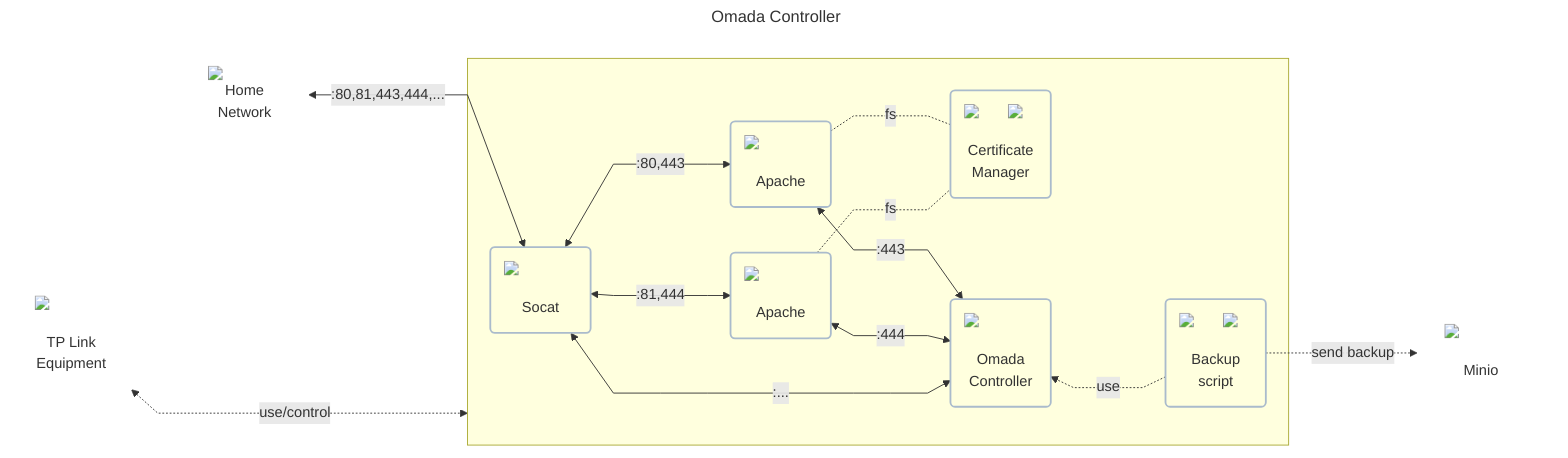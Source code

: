 ---
title: Omada Controller
---
%%{ init : { "theme" : "default", "flowchart" : { "curve" : "linear" }}}%%

%% TODO: Specify which ports are open
flowchart LR
    classDef default fill:#00000000,stroke:#00000000,stroke-width:0px;
    classDef component fill:#00000000,stroke:#aabbccff,stroke-width:2px;
    classDef section fill:#00000000,stroke:#aabbccff,stroke-width:3px;

    home_network["<img src='../../../../icons/network.png' style='min-width:80px;max-width:80px' />Home<br />Network"]
    tp_link_equipment["<img src='../../../../icons/tp-link.png' style='min-width:80px;max-width:80px' /><br />TP Link<br />Equipment"]

    subgraph app_wrapper[" "]
        socket_proxy("<img src='../../../../icons/ingress.png' style='min-width:80px;max-width:80px' /><br />Socat")
        http_proxy_1("<img src='../../../../icons/apache.png' style='min-width:80px;max-width:80px' /><br />Apache")
        http_proxy_2("<img src='../../../../icons/apache.png' style='min-width:80px;max-width:80px' /><br />Apache")
        certificate_manager("<img src='../../../../icons/cronjob.png' style='min-width:32px;max-width:32px;position:absolute;top:0;right:0' /><img src='../../../../icons/lets-encrypt.png' style='min-width:80px;max-width:80px' /><br />Certificate<br />Manager")
        app("<img src='../../../../icons/tp-link-omada.png' style='min-width:80px;max-width:80px' /><br />Omada<br />Controller")
        script_backup("<img src='../../../../icons/cronjob.png' style='min-width:32px;max-width:32px;position:absolute;top:0;right:0' /><img src='../../../../icons/chromium+playwright.png' style='min-width:80px;max-width:80px' /><br />Backup<br />script")

        class app component
        class certificate_manager component
        class http_proxy_1 component
        class http_proxy_2 component
        class script_backup component
        class socket_proxy component

        socket_proxy <--->|:80,443| http_proxy_1 <--->|:443| app
        socket_proxy <--->|:81,444| http_proxy_2 <--->|:444| app
        socket_proxy <--->|:...| app
        http_proxy_1 & http_proxy_2 -..-|fs| certificate_manager
        app ~~~ script_backup -..->|use| app
    end
    class app_wrapper section

    s3_database["<img src='../../../../icons/minio.png' style='min-width:80px;max-width:80px' /><br />Minio"]

    home_network <-->|:80,81,443,444,...| socket_proxy
    tp_link_equipment <-..->|use/control| app_wrapper
    tp_link_equipment ~~~~ socket_proxy
    script_backup -.->|send backup| s3_database